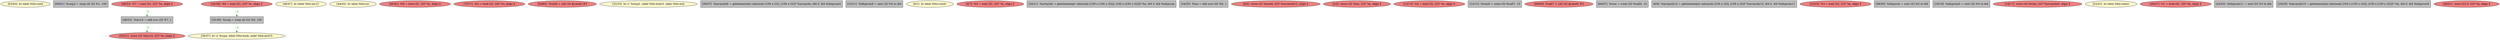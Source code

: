 
digraph G {


node1347 [fillcolor=lemonchiffon,label="[62/63]  br label %for.cond",shape=ellipse,style=filled ]
node1346 [fillcolor=grey,label="[60/61]  %cmp2 = icmp slt i32 %1, 100",shape=rectangle,style=filled ]
node1342 [fillcolor=grey,label="[49/52]  %inc14 = add nsw i32 %7, 1",shape=rectangle,style=filled ]
node1339 [fillcolor=lightcoral,label="[48/53]  %7 = load i32, i32* %i, align 4",shape=ellipse,style=filled ]
node1341 [fillcolor=lemonchiffon,label="[36/37]  br i1 %cmp, label %for.body, label %for.end15",shape=ellipse,style=filled ]
node1338 [fillcolor=lemonchiffon,label="[46/47]  br label %for.inc13",shape=ellipse,style=filled ]
node1337 [fillcolor=lemonchiffon,label="[44/45]  br label %for.inc",shape=ellipse,style=filled ]
node1336 [fillcolor=grey,label="[35/38]  %cmp = icmp slt i32 %0, 100",shape=rectangle,style=filled ]
node1334 [fillcolor=lightcoral,label="[40/41]  %6 = load i32, i32* %j, align 4",shape=ellipse,style=filled ]
node1333 [fillcolor=lightcoral,label="[34/39]  %0 = load i32, i32* %i, align 4",shape=ellipse,style=filled ]
node1351 [fillcolor=lightcoral,label="[70/71]  %2 = load i32, i32* %i, align 4",shape=ellipse,style=filled ]
node1348 [fillcolor=lightcoral,label="[64/65]  %call4 = call i32 @rand() #3",shape=ellipse,style=filled ]
node1332 [fillcolor=lemonchiffon,label="[32/33]  br i1 %cmp2, label %for.body3, label %for.end",shape=ellipse,style=filled ]
node1344 [fillcolor=grey,label="[56/57]  %arrayidx6 = getelementptr inbounds [100 x i32], [100 x i32]* %arrayidx, i64 0, i64 %idxprom5",shape=rectangle,style=filled ]
node1321 [fillcolor=grey,label="[10/11]  %idxprom9 = sext i32 %4 to i64",shape=rectangle,style=filled ]
node1316 [fillcolor=lemonchiffon,label="[0/1]  br label %for.cond1",shape=ellipse,style=filled ]
node1319 [fillcolor=lightcoral,label="[6/7]  %5 = load i32, i32* %j, align 4",shape=ellipse,style=filled ]
node1326 [fillcolor=grey,label="[20/21]  %arrayidx = getelementptr inbounds [100 x [100 x i32]], [100 x [100 x i32]]* %a, i64 0, i64 %idxprom",shape=rectangle,style=filled ]
node1340 [fillcolor=grey,label="[54/55]  %inc = add nsw i32 %6, 1",shape=rectangle,style=filled ]
node1318 [fillcolor=lightcoral,label="[4/5]  store i32 %rem8, i32* %arrayidx12, align 4",shape=ellipse,style=filled ]
node1317 [fillcolor=lightcoral,label="[2/3]  store i32 %inc, i32* %j, align 4",shape=ellipse,style=filled ]
node1322 [fillcolor=lightcoral,label="[12/13]  %4 = load i32, i32* %i, align 4",shape=ellipse,style=filled ]
node1323 [fillcolor=grey,label="[14/15]  %rem8 = srem i32 %call7, 10",shape=rectangle,style=filled ]
node1350 [fillcolor=lightcoral,label="[68/69]  %call7 = call i32 @rand() #3",shape=ellipse,style=filled ]
node1349 [fillcolor=grey,label="[66/67]  %rem = srem i32 %call4, 10",shape=rectangle,style=filled ]
node1320 [fillcolor=grey,label="[8/9]  %arrayidx12 = getelementptr inbounds [100 x i32], [100 x i32]* %arrayidx10, i64 0, i64 %idxprom11",shape=rectangle,style=filled ]
node1328 [fillcolor=lightcoral,label="[24/25]  %3 = load i32, i32* %j, align 4",shape=ellipse,style=filled ]
node1345 [fillcolor=grey,label="[58/59]  %idxprom = sext i32 %2 to i64",shape=rectangle,style=filled ]
node1343 [fillcolor=lightcoral,label="[50/51]  store i32 %inc14, i32* %i, align 4",shape=ellipse,style=filled ]
node1325 [fillcolor=grey,label="[18/19]  %idxprom5 = sext i32 %3 to i64",shape=rectangle,style=filled ]
node1324 [fillcolor=lightcoral,label="[16/17]  store i32 %rem, i32* %arrayidx6, align 4",shape=ellipse,style=filled ]
node1327 [fillcolor=lemonchiffon,label="[22/23]  br label %for.cond1",shape=ellipse,style=filled ]
node1329 [fillcolor=lightcoral,label="[26/27]  %1 = load i32, i32* %j, align 4",shape=ellipse,style=filled ]
node1335 [fillcolor=grey,label="[42/43]  %idxprom11 = sext i32 %5 to i64",shape=rectangle,style=filled ]
node1330 [fillcolor=grey,label="[28/29]  %arrayidx10 = getelementptr inbounds [100 x [100 x i32]], [100 x [100 x i32]]* %b, i64 0, i64 %idxprom9",shape=rectangle,style=filled ]
node1331 [fillcolor=lightcoral,label="[30/31]  store i32 0, i32* %j, align 4",shape=ellipse,style=filled ]

node1336->node1341 [style=dotted,color=forestgreen,label="T",fontcolor=forestgreen ]
node1339->node1342 [style=dotted,color=forestgreen,label="T",fontcolor=forestgreen ]
node1342->node1343 [style=dotted,color=forestgreen,label="T",fontcolor=forestgreen ]
node1333->node1336 [style=dotted,color=forestgreen,label="T",fontcolor=forestgreen ]


}
